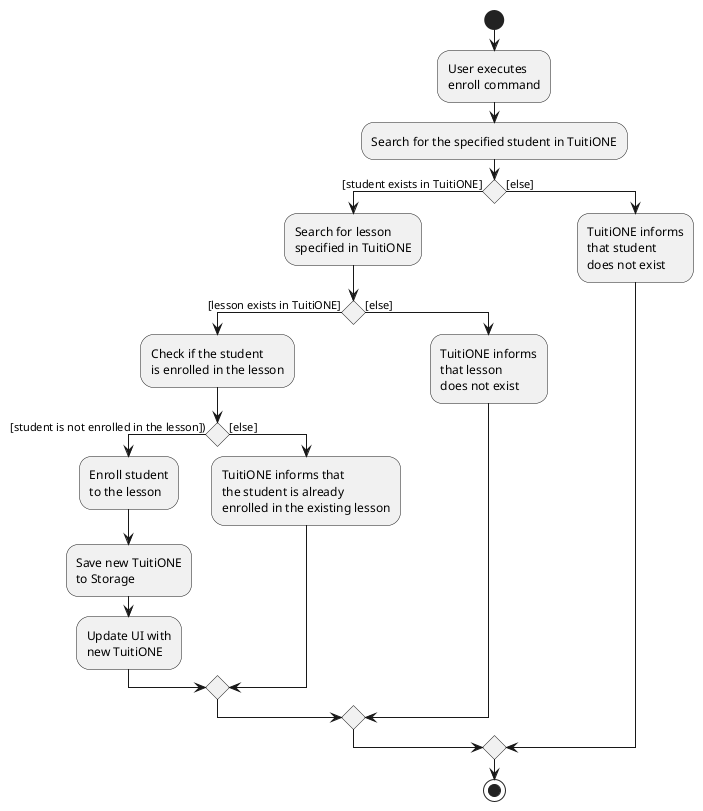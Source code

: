 @startuml
start
:User executes
enroll command;

'Since the beta syntax does not support placing the condition outside the
'diamond we place it as the true branch instead.

:Search for the specified student in TuitiONE;

if () then ([student exists in TuitiONE])

    :Search for lesson
    specified in TuitiONE;

    if () then ([lesson exists in TuitiONE])

        :Check if the student
        is enrolled in the lesson;

        if () then ([student is not enrolled in the lesson]))

            :Enroll student
            to the lesson;

            :Save new TuitiONE
            to Storage;

            :Update UI with
            new TuitiONE;

        else ([else])


            :TuitiONE informs that
            the student is already
            enrolled in the existing lesson;

        endif

    else ([else])

        :TuitiONE informs
        that lesson
        does not exist;

    endif

else ([else])

    :TuitiONE informs
    that student
    does not exist;

endif

stop
@enduml
